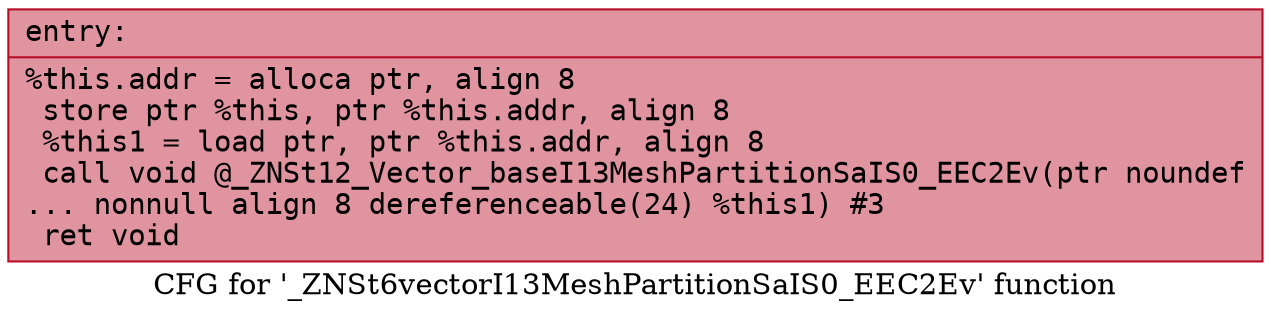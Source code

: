digraph "CFG for '_ZNSt6vectorI13MeshPartitionSaIS0_EEC2Ev' function" {
	label="CFG for '_ZNSt6vectorI13MeshPartitionSaIS0_EEC2Ev' function";

	Node0x55dab4793ba0 [shape=record,color="#b70d28ff", style=filled, fillcolor="#b70d2870" fontname="Courier",label="{entry:\l|  %this.addr = alloca ptr, align 8\l  store ptr %this, ptr %this.addr, align 8\l  %this1 = load ptr, ptr %this.addr, align 8\l  call void @_ZNSt12_Vector_baseI13MeshPartitionSaIS0_EEC2Ev(ptr noundef\l... nonnull align 8 dereferenceable(24) %this1) #3\l  ret void\l}"];
}

